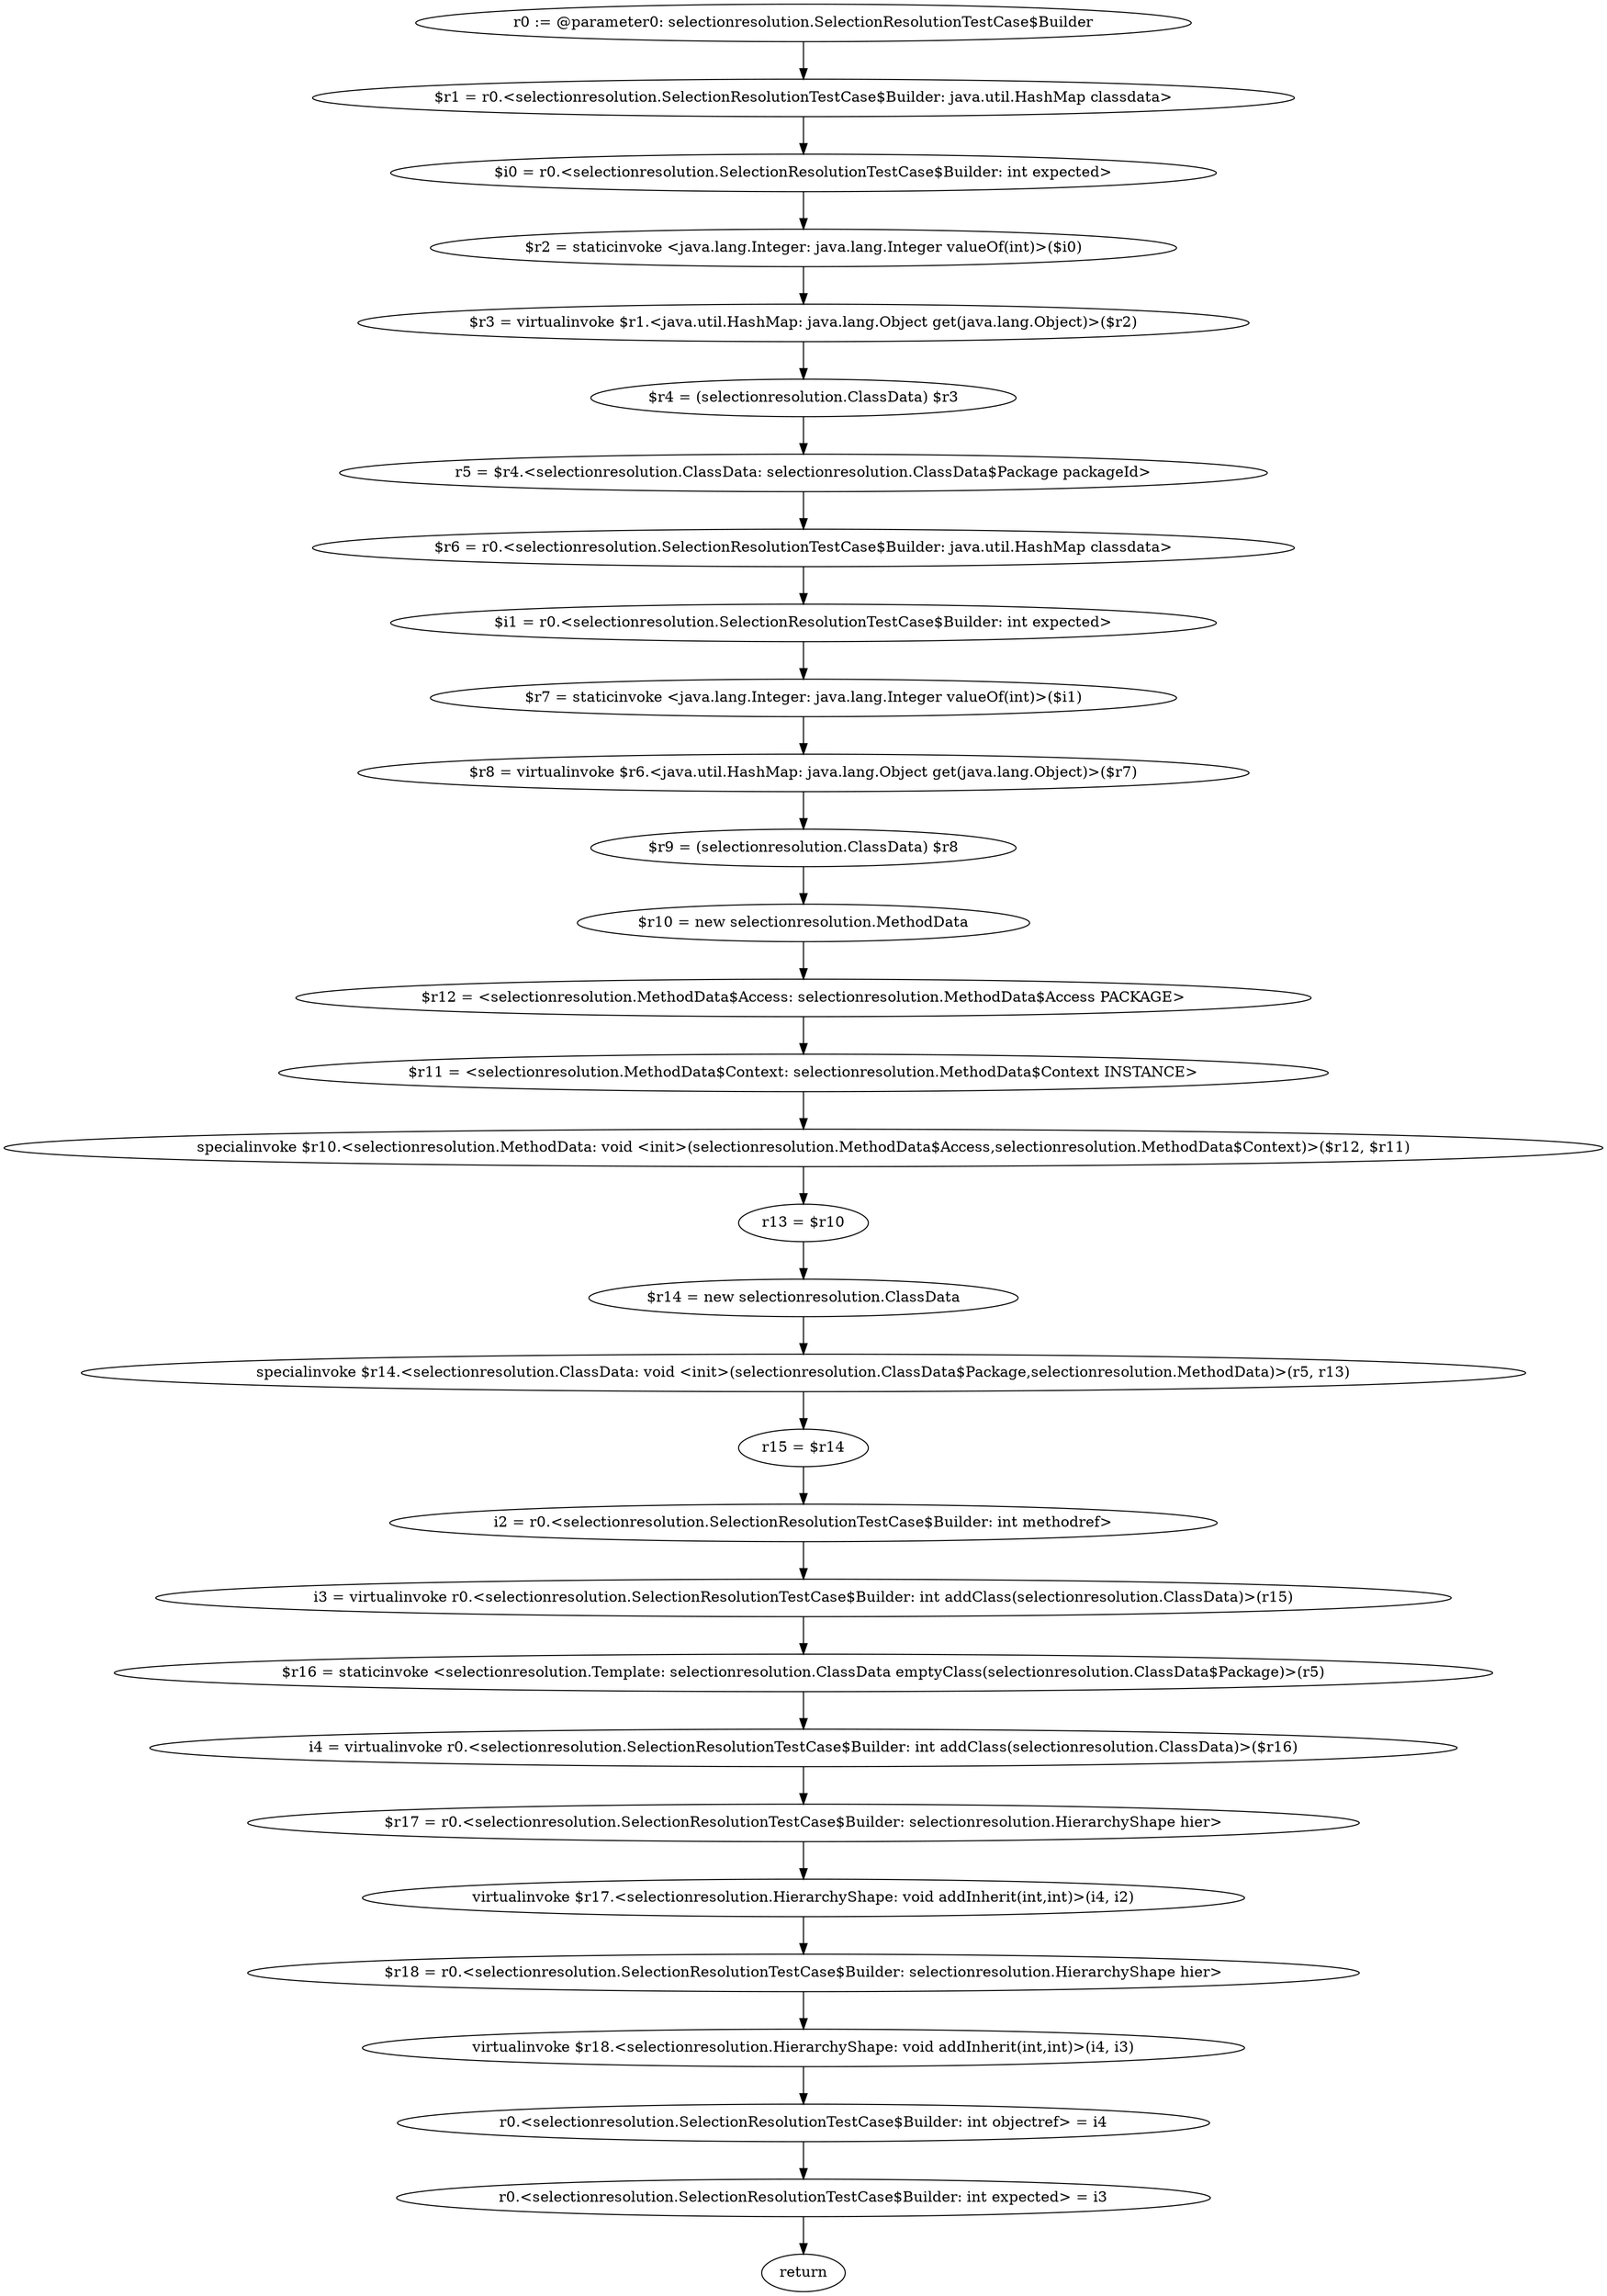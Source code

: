 digraph "unitGraph" {
    "r0 := @parameter0: selectionresolution.SelectionResolutionTestCase$Builder"
    "$r1 = r0.<selectionresolution.SelectionResolutionTestCase$Builder: java.util.HashMap classdata>"
    "$i0 = r0.<selectionresolution.SelectionResolutionTestCase$Builder: int expected>"
    "$r2 = staticinvoke <java.lang.Integer: java.lang.Integer valueOf(int)>($i0)"
    "$r3 = virtualinvoke $r1.<java.util.HashMap: java.lang.Object get(java.lang.Object)>($r2)"
    "$r4 = (selectionresolution.ClassData) $r3"
    "r5 = $r4.<selectionresolution.ClassData: selectionresolution.ClassData$Package packageId>"
    "$r6 = r0.<selectionresolution.SelectionResolutionTestCase$Builder: java.util.HashMap classdata>"
    "$i1 = r0.<selectionresolution.SelectionResolutionTestCase$Builder: int expected>"
    "$r7 = staticinvoke <java.lang.Integer: java.lang.Integer valueOf(int)>($i1)"
    "$r8 = virtualinvoke $r6.<java.util.HashMap: java.lang.Object get(java.lang.Object)>($r7)"
    "$r9 = (selectionresolution.ClassData) $r8"
    "$r10 = new selectionresolution.MethodData"
    "$r12 = <selectionresolution.MethodData$Access: selectionresolution.MethodData$Access PACKAGE>"
    "$r11 = <selectionresolution.MethodData$Context: selectionresolution.MethodData$Context INSTANCE>"
    "specialinvoke $r10.<selectionresolution.MethodData: void <init>(selectionresolution.MethodData$Access,selectionresolution.MethodData$Context)>($r12, $r11)"
    "r13 = $r10"
    "$r14 = new selectionresolution.ClassData"
    "specialinvoke $r14.<selectionresolution.ClassData: void <init>(selectionresolution.ClassData$Package,selectionresolution.MethodData)>(r5, r13)"
    "r15 = $r14"
    "i2 = r0.<selectionresolution.SelectionResolutionTestCase$Builder: int methodref>"
    "i3 = virtualinvoke r0.<selectionresolution.SelectionResolutionTestCase$Builder: int addClass(selectionresolution.ClassData)>(r15)"
    "$r16 = staticinvoke <selectionresolution.Template: selectionresolution.ClassData emptyClass(selectionresolution.ClassData$Package)>(r5)"
    "i4 = virtualinvoke r0.<selectionresolution.SelectionResolutionTestCase$Builder: int addClass(selectionresolution.ClassData)>($r16)"
    "$r17 = r0.<selectionresolution.SelectionResolutionTestCase$Builder: selectionresolution.HierarchyShape hier>"
    "virtualinvoke $r17.<selectionresolution.HierarchyShape: void addInherit(int,int)>(i4, i2)"
    "$r18 = r0.<selectionresolution.SelectionResolutionTestCase$Builder: selectionresolution.HierarchyShape hier>"
    "virtualinvoke $r18.<selectionresolution.HierarchyShape: void addInherit(int,int)>(i4, i3)"
    "r0.<selectionresolution.SelectionResolutionTestCase$Builder: int objectref> = i4"
    "r0.<selectionresolution.SelectionResolutionTestCase$Builder: int expected> = i3"
    "return"
    "r0 := @parameter0: selectionresolution.SelectionResolutionTestCase$Builder"->"$r1 = r0.<selectionresolution.SelectionResolutionTestCase$Builder: java.util.HashMap classdata>";
    "$r1 = r0.<selectionresolution.SelectionResolutionTestCase$Builder: java.util.HashMap classdata>"->"$i0 = r0.<selectionresolution.SelectionResolutionTestCase$Builder: int expected>";
    "$i0 = r0.<selectionresolution.SelectionResolutionTestCase$Builder: int expected>"->"$r2 = staticinvoke <java.lang.Integer: java.lang.Integer valueOf(int)>($i0)";
    "$r2 = staticinvoke <java.lang.Integer: java.lang.Integer valueOf(int)>($i0)"->"$r3 = virtualinvoke $r1.<java.util.HashMap: java.lang.Object get(java.lang.Object)>($r2)";
    "$r3 = virtualinvoke $r1.<java.util.HashMap: java.lang.Object get(java.lang.Object)>($r2)"->"$r4 = (selectionresolution.ClassData) $r3";
    "$r4 = (selectionresolution.ClassData) $r3"->"r5 = $r4.<selectionresolution.ClassData: selectionresolution.ClassData$Package packageId>";
    "r5 = $r4.<selectionresolution.ClassData: selectionresolution.ClassData$Package packageId>"->"$r6 = r0.<selectionresolution.SelectionResolutionTestCase$Builder: java.util.HashMap classdata>";
    "$r6 = r0.<selectionresolution.SelectionResolutionTestCase$Builder: java.util.HashMap classdata>"->"$i1 = r0.<selectionresolution.SelectionResolutionTestCase$Builder: int expected>";
    "$i1 = r0.<selectionresolution.SelectionResolutionTestCase$Builder: int expected>"->"$r7 = staticinvoke <java.lang.Integer: java.lang.Integer valueOf(int)>($i1)";
    "$r7 = staticinvoke <java.lang.Integer: java.lang.Integer valueOf(int)>($i1)"->"$r8 = virtualinvoke $r6.<java.util.HashMap: java.lang.Object get(java.lang.Object)>($r7)";
    "$r8 = virtualinvoke $r6.<java.util.HashMap: java.lang.Object get(java.lang.Object)>($r7)"->"$r9 = (selectionresolution.ClassData) $r8";
    "$r9 = (selectionresolution.ClassData) $r8"->"$r10 = new selectionresolution.MethodData";
    "$r10 = new selectionresolution.MethodData"->"$r12 = <selectionresolution.MethodData$Access: selectionresolution.MethodData$Access PACKAGE>";
    "$r12 = <selectionresolution.MethodData$Access: selectionresolution.MethodData$Access PACKAGE>"->"$r11 = <selectionresolution.MethodData$Context: selectionresolution.MethodData$Context INSTANCE>";
    "$r11 = <selectionresolution.MethodData$Context: selectionresolution.MethodData$Context INSTANCE>"->"specialinvoke $r10.<selectionresolution.MethodData: void <init>(selectionresolution.MethodData$Access,selectionresolution.MethodData$Context)>($r12, $r11)";
    "specialinvoke $r10.<selectionresolution.MethodData: void <init>(selectionresolution.MethodData$Access,selectionresolution.MethodData$Context)>($r12, $r11)"->"r13 = $r10";
    "r13 = $r10"->"$r14 = new selectionresolution.ClassData";
    "$r14 = new selectionresolution.ClassData"->"specialinvoke $r14.<selectionresolution.ClassData: void <init>(selectionresolution.ClassData$Package,selectionresolution.MethodData)>(r5, r13)";
    "specialinvoke $r14.<selectionresolution.ClassData: void <init>(selectionresolution.ClassData$Package,selectionresolution.MethodData)>(r5, r13)"->"r15 = $r14";
    "r15 = $r14"->"i2 = r0.<selectionresolution.SelectionResolutionTestCase$Builder: int methodref>";
    "i2 = r0.<selectionresolution.SelectionResolutionTestCase$Builder: int methodref>"->"i3 = virtualinvoke r0.<selectionresolution.SelectionResolutionTestCase$Builder: int addClass(selectionresolution.ClassData)>(r15)";
    "i3 = virtualinvoke r0.<selectionresolution.SelectionResolutionTestCase$Builder: int addClass(selectionresolution.ClassData)>(r15)"->"$r16 = staticinvoke <selectionresolution.Template: selectionresolution.ClassData emptyClass(selectionresolution.ClassData$Package)>(r5)";
    "$r16 = staticinvoke <selectionresolution.Template: selectionresolution.ClassData emptyClass(selectionresolution.ClassData$Package)>(r5)"->"i4 = virtualinvoke r0.<selectionresolution.SelectionResolutionTestCase$Builder: int addClass(selectionresolution.ClassData)>($r16)";
    "i4 = virtualinvoke r0.<selectionresolution.SelectionResolutionTestCase$Builder: int addClass(selectionresolution.ClassData)>($r16)"->"$r17 = r0.<selectionresolution.SelectionResolutionTestCase$Builder: selectionresolution.HierarchyShape hier>";
    "$r17 = r0.<selectionresolution.SelectionResolutionTestCase$Builder: selectionresolution.HierarchyShape hier>"->"virtualinvoke $r17.<selectionresolution.HierarchyShape: void addInherit(int,int)>(i4, i2)";
    "virtualinvoke $r17.<selectionresolution.HierarchyShape: void addInherit(int,int)>(i4, i2)"->"$r18 = r0.<selectionresolution.SelectionResolutionTestCase$Builder: selectionresolution.HierarchyShape hier>";
    "$r18 = r0.<selectionresolution.SelectionResolutionTestCase$Builder: selectionresolution.HierarchyShape hier>"->"virtualinvoke $r18.<selectionresolution.HierarchyShape: void addInherit(int,int)>(i4, i3)";
    "virtualinvoke $r18.<selectionresolution.HierarchyShape: void addInherit(int,int)>(i4, i3)"->"r0.<selectionresolution.SelectionResolutionTestCase$Builder: int objectref> = i4";
    "r0.<selectionresolution.SelectionResolutionTestCase$Builder: int objectref> = i4"->"r0.<selectionresolution.SelectionResolutionTestCase$Builder: int expected> = i3";
    "r0.<selectionresolution.SelectionResolutionTestCase$Builder: int expected> = i3"->"return";
}
